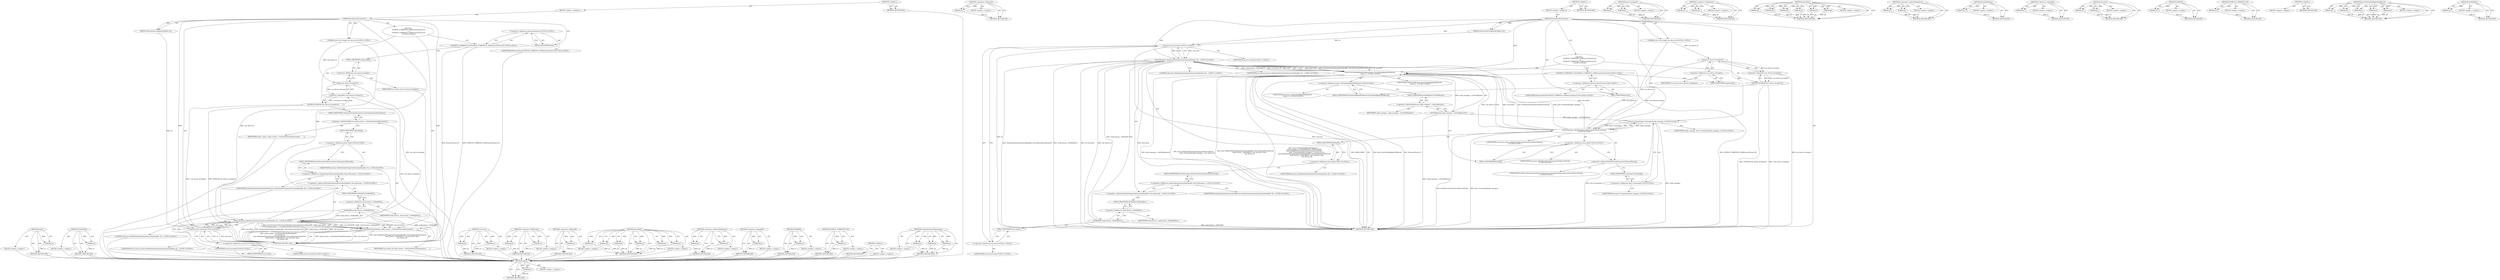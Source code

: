 digraph "GetOutputStreamParameters" {
vulnerable_102 [label=<(METHOD,empty)>];
vulnerable_103 [label=<(PARAM,p1)>];
vulnerable_104 [label=<(BLOCK,&lt;empty&gt;,&lt;empty&gt;)>];
vulnerable_105 [label=<(METHOD_RETURN,ANY)>];
vulnerable_132 [label=<(METHOD,&lt;operator&gt;.addressOf)>];
vulnerable_133 [label=<(PARAM,p1)>];
vulnerable_134 [label=<(BLOCK,&lt;empty&gt;,&lt;empty&gt;)>];
vulnerable_135 [label=<(METHOD_RETURN,ANY)>];
vulnerable_6 [label=<(METHOD,&lt;global&gt;)<SUB>1</SUB>>];
vulnerable_7 [label=<(BLOCK,&lt;empty&gt;,&lt;empty&gt;)<SUB>1</SUB>>];
vulnerable_8 [label=<(METHOD,GetDeviceParameters)<SUB>1</SUB>>];
vulnerable_9 [label=<(PARAM,AuthorizationCompletedCallback cb)<SUB>2</SUB>>];
vulnerable_10 [label="<(PARAM,const std::string&amp; raw_device_id)<SUB>3</SUB>>"];
vulnerable_11 [label="<(BLOCK,{
   DCHECK_CURRENTLY_ON(BrowserThread::IO);
  ...,{
   DCHECK_CURRENTLY_ON(BrowserThread::IO);
  ...)<SUB>3</SUB>>"];
vulnerable_12 [label="<(DCHECK_CURRENTLY_ON,DCHECK_CURRENTLY_ON(BrowserThread::IO))<SUB>4</SUB>>"];
vulnerable_13 [label="<(&lt;operator&gt;.fieldAccess,BrowserThread::IO)<SUB>4</SUB>>"];
vulnerable_14 [label="<(IDENTIFIER,BrowserThread,DCHECK_CURRENTLY_ON(BrowserThread::IO))<SUB>4</SUB>>"];
vulnerable_15 [label=<(FIELD_IDENTIFIER,IO,IO)<SUB>4</SUB>>];
vulnerable_16 [label=<(DCHECK,DCHECK(!raw_device_id.empty()))<SUB>5</SUB>>];
vulnerable_17 [label=<(&lt;operator&gt;.logicalNot,!raw_device_id.empty())<SUB>5</SUB>>];
vulnerable_18 [label=<(empty,raw_device_id.empty())<SUB>5</SUB>>];
vulnerable_19 [label=<(&lt;operator&gt;.fieldAccess,raw_device_id.empty)<SUB>5</SUB>>];
vulnerable_20 [label=<(IDENTIFIER,raw_device_id,raw_device_id.empty())<SUB>5</SUB>>];
vulnerable_21 [label=<(FIELD_IDENTIFIER,empty,empty)<SUB>5</SUB>>];
vulnerable_22 [label="<(base.PostTaskAndReplyWithResult,base::PostTaskAndReplyWithResult(
      audio_m...)<SUB>6</SUB>>"];
vulnerable_23 [label="<(&lt;operator&gt;.fieldAccess,base::PostTaskAndReplyWithResult)<SUB>6</SUB>>"];
vulnerable_24 [label="<(IDENTIFIER,base,base::PostTaskAndReplyWithResult(
      audio_m...)<SUB>6</SUB>>"];
vulnerable_25 [label=<(FIELD_IDENTIFIER,PostTaskAndReplyWithResult,PostTaskAndReplyWithResult)<SUB>6</SUB>>];
vulnerable_26 [label=<(GetTaskRunner,audio_manager_-&gt;GetTaskRunner())<SUB>7</SUB>>];
vulnerable_27 [label=<(&lt;operator&gt;.indirectFieldAccess,audio_manager_-&gt;GetTaskRunner)<SUB>7</SUB>>];
vulnerable_28 [label=<(IDENTIFIER,audio_manager_,audio_manager_-&gt;GetTaskRunner())<SUB>7</SUB>>];
vulnerable_29 [label=<(FIELD_IDENTIFIER,GetTaskRunner,GetTaskRunner)<SUB>7</SUB>>];
vulnerable_30 [label="<(IDENTIFIER,FROM_HERE,base::PostTaskAndReplyWithResult(
      audio_m...)<SUB>7</SUB>>"];
vulnerable_31 [label="<(base.Bind,base::Bind(&amp;GetDeviceParametersOnDeviceThread,
...)<SUB>8</SUB>>"];
vulnerable_32 [label="<(&lt;operator&gt;.fieldAccess,base::Bind)<SUB>8</SUB>>"];
vulnerable_33 [label="<(IDENTIFIER,base,base::Bind(&amp;GetDeviceParametersOnDeviceThread,
...)<SUB>8</SUB>>"];
vulnerable_34 [label=<(FIELD_IDENTIFIER,Bind,Bind)<SUB>8</SUB>>];
vulnerable_35 [label=<(&lt;operator&gt;.addressOf,&amp;GetDeviceParametersOnDeviceThread)<SUB>8</SUB>>];
vulnerable_36 [label="<(IDENTIFIER,GetDeviceParametersOnDeviceThread,base::Bind(&amp;GetDeviceParametersOnDeviceThread,
...)<SUB>8</SUB>>"];
vulnerable_37 [label="<(base.Unretained,base::Unretained(audio_manager_))<SUB>9</SUB>>"];
vulnerable_38 [label="<(&lt;operator&gt;.fieldAccess,base::Unretained)<SUB>9</SUB>>"];
vulnerable_39 [label="<(IDENTIFIER,base,base::Unretained(audio_manager_))<SUB>9</SUB>>"];
vulnerable_40 [label=<(FIELD_IDENTIFIER,Unretained,Unretained)<SUB>9</SUB>>];
vulnerable_41 [label="<(IDENTIFIER,audio_manager_,base::Unretained(audio_manager_))<SUB>9</SUB>>"];
vulnerable_42 [label="<(IDENTIFIER,raw_device_id,base::Bind(&amp;GetDeviceParametersOnDeviceThread,
...)<SUB>9</SUB>>"];
vulnerable_43 [label="<(base.Bind,base::Bind(&amp;AudioOutputAuthorizationHandler::De...)<SUB>10</SUB>>"];
vulnerable_44 [label="<(&lt;operator&gt;.fieldAccess,base::Bind)<SUB>10</SUB>>"];
vulnerable_45 [label="<(IDENTIFIER,base,base::Bind(&amp;AudioOutputAuthorizationHandler::De...)<SUB>10</SUB>>"];
vulnerable_46 [label=<(FIELD_IDENTIFIER,Bind,Bind)<SUB>10</SUB>>];
vulnerable_47 [label="<(&lt;operator&gt;.addressOf,&amp;AudioOutputAuthorizationHandler::DeviceParamet...)<SUB>10</SUB>>"];
vulnerable_48 [label="<(&lt;operator&gt;.fieldAccess,AudioOutputAuthorizationHandler::DeviceParamete...)<SUB>10</SUB>>"];
vulnerable_49 [label="<(IDENTIFIER,AudioOutputAuthorizationHandler,base::Bind(&amp;AudioOutputAuthorizationHandler::De...)<SUB>10</SUB>>"];
vulnerable_50 [label=<(FIELD_IDENTIFIER,DeviceParametersReceived,DeviceParametersReceived)<SUB>10</SUB>>];
vulnerable_51 [label=<(GetWeakPtr,weak_factory_.GetWeakPtr())<SUB>11</SUB>>];
vulnerable_52 [label=<(&lt;operator&gt;.fieldAccess,weak_factory_.GetWeakPtr)<SUB>11</SUB>>];
vulnerable_53 [label=<(IDENTIFIER,weak_factory_,weak_factory_.GetWeakPtr())<SUB>11</SUB>>];
vulnerable_54 [label=<(FIELD_IDENTIFIER,GetWeakPtr,GetWeakPtr)<SUB>11</SUB>>];
vulnerable_55 [label="<(std.move,std::move(cb))<SUB>11</SUB>>"];
vulnerable_56 [label="<(&lt;operator&gt;.fieldAccess,std::move)<SUB>11</SUB>>"];
vulnerable_57 [label="<(IDENTIFIER,std,std::move(cb))<SUB>11</SUB>>"];
vulnerable_58 [label=<(FIELD_IDENTIFIER,move,move)<SUB>11</SUB>>];
vulnerable_59 [label="<(IDENTIFIER,cb,std::move(cb))<SUB>11</SUB>>"];
vulnerable_60 [label="<(LITERAL,false,base::Bind(&amp;AudioOutputAuthorizationHandler::De...)<SUB>11</SUB>>"];
vulnerable_61 [label="<(IDENTIFIER,raw_device_id,base::Bind(&amp;AudioOutputAuthorizationHandler::De...)<SUB>12</SUB>>"];
vulnerable_62 [label=<(METHOD_RETURN,void)<SUB>1</SUB>>];
vulnerable_64 [label=<(METHOD_RETURN,ANY)<SUB>1</SUB>>];
vulnerable_136 [label=<(METHOD,base.Unretained)>];
vulnerable_137 [label=<(PARAM,p1)>];
vulnerable_138 [label=<(PARAM,p2)>];
vulnerable_139 [label=<(BLOCK,&lt;empty&gt;,&lt;empty&gt;)>];
vulnerable_140 [label=<(METHOD_RETURN,ANY)>];
vulnerable_89 [label=<(METHOD,&lt;operator&gt;.fieldAccess)>];
vulnerable_90 [label=<(PARAM,p1)>];
vulnerable_91 [label=<(PARAM,p2)>];
vulnerable_92 [label=<(BLOCK,&lt;empty&gt;,&lt;empty&gt;)>];
vulnerable_93 [label=<(METHOD_RETURN,ANY)>];
vulnerable_123 [label=<(METHOD,base.Bind)>];
vulnerable_124 [label=<(PARAM,p1)>];
vulnerable_125 [label=<(PARAM,p2)>];
vulnerable_126 [label=<(PARAM,p3)>];
vulnerable_127 [label=<(PARAM,p4)>];
vulnerable_128 [label=<(PARAM,p5)>];
vulnerable_129 [label=<(PARAM,p6)>];
vulnerable_130 [label=<(BLOCK,&lt;empty&gt;,&lt;empty&gt;)>];
vulnerable_131 [label=<(METHOD_RETURN,ANY)>];
vulnerable_118 [label=<(METHOD,&lt;operator&gt;.indirectFieldAccess)>];
vulnerable_119 [label=<(PARAM,p1)>];
vulnerable_120 [label=<(PARAM,p2)>];
vulnerable_121 [label=<(BLOCK,&lt;empty&gt;,&lt;empty&gt;)>];
vulnerable_122 [label=<(METHOD_RETURN,ANY)>];
vulnerable_114 [label=<(METHOD,GetTaskRunner)>];
vulnerable_115 [label=<(PARAM,p1)>];
vulnerable_116 [label=<(BLOCK,&lt;empty&gt;,&lt;empty&gt;)>];
vulnerable_117 [label=<(METHOD_RETURN,ANY)>];
vulnerable_98 [label=<(METHOD,&lt;operator&gt;.logicalNot)>];
vulnerable_99 [label=<(PARAM,p1)>];
vulnerable_100 [label=<(BLOCK,&lt;empty&gt;,&lt;empty&gt;)>];
vulnerable_101 [label=<(METHOD_RETURN,ANY)>];
vulnerable_145 [label=<(METHOD,std.move)>];
vulnerable_146 [label=<(PARAM,p1)>];
vulnerable_147 [label=<(PARAM,p2)>];
vulnerable_148 [label=<(BLOCK,&lt;empty&gt;,&lt;empty&gt;)>];
vulnerable_149 [label=<(METHOD_RETURN,ANY)>];
vulnerable_94 [label=<(METHOD,DCHECK)>];
vulnerable_95 [label=<(PARAM,p1)>];
vulnerable_96 [label=<(BLOCK,&lt;empty&gt;,&lt;empty&gt;)>];
vulnerable_97 [label=<(METHOD_RETURN,ANY)>];
vulnerable_85 [label=<(METHOD,DCHECK_CURRENTLY_ON)>];
vulnerable_86 [label=<(PARAM,p1)>];
vulnerable_87 [label=<(BLOCK,&lt;empty&gt;,&lt;empty&gt;)>];
vulnerable_88 [label=<(METHOD_RETURN,ANY)>];
vulnerable_79 [label=<(METHOD,&lt;global&gt;)<SUB>1</SUB>>];
vulnerable_80 [label=<(BLOCK,&lt;empty&gt;,&lt;empty&gt;)>];
vulnerable_81 [label=<(METHOD_RETURN,ANY)>];
vulnerable_106 [label=<(METHOD,base.PostTaskAndReplyWithResult)>];
vulnerable_107 [label=<(PARAM,p1)>];
vulnerable_108 [label=<(PARAM,p2)>];
vulnerable_109 [label=<(PARAM,p3)>];
vulnerable_110 [label=<(PARAM,p4)>];
vulnerable_111 [label=<(PARAM,p5)>];
vulnerable_112 [label=<(BLOCK,&lt;empty&gt;,&lt;empty&gt;)>];
vulnerable_113 [label=<(METHOD_RETURN,ANY)>];
vulnerable_141 [label=<(METHOD,GetWeakPtr)>];
vulnerable_142 [label=<(PARAM,p1)>];
vulnerable_143 [label=<(BLOCK,&lt;empty&gt;,&lt;empty&gt;)>];
vulnerable_144 [label=<(METHOD_RETURN,ANY)>];
fixed_86 [label=<(METHOD,empty)>];
fixed_87 [label=<(PARAM,p1)>];
fixed_88 [label=<(BLOCK,&lt;empty&gt;,&lt;empty&gt;)>];
fixed_89 [label=<(METHOD_RETURN,ANY)>];
fixed_114 [label=<(METHOD,GetWeakPtr)>];
fixed_115 [label=<(PARAM,p1)>];
fixed_116 [label=<(BLOCK,&lt;empty&gt;,&lt;empty&gt;)>];
fixed_117 [label=<(METHOD_RETURN,ANY)>];
fixed_6 [label=<(METHOD,&lt;global&gt;)<SUB>1</SUB>>];
fixed_7 [label=<(BLOCK,&lt;empty&gt;,&lt;empty&gt;)<SUB>1</SUB>>];
fixed_8 [label=<(METHOD,GetDeviceParameters)<SUB>1</SUB>>];
fixed_9 [label=<(PARAM,AuthorizationCompletedCallback cb)<SUB>2</SUB>>];
fixed_10 [label="<(PARAM,const std::string&amp; raw_device_id)<SUB>3</SUB>>"];
fixed_11 [label="<(BLOCK,{
   DCHECK_CURRENTLY_ON(BrowserThread::IO);
  ...,{
   DCHECK_CURRENTLY_ON(BrowserThread::IO);
  ...)<SUB>3</SUB>>"];
fixed_12 [label="<(DCHECK_CURRENTLY_ON,DCHECK_CURRENTLY_ON(BrowserThread::IO))<SUB>4</SUB>>"];
fixed_13 [label="<(&lt;operator&gt;.fieldAccess,BrowserThread::IO)<SUB>4</SUB>>"];
fixed_14 [label="<(IDENTIFIER,BrowserThread,DCHECK_CURRENTLY_ON(BrowserThread::IO))<SUB>4</SUB>>"];
fixed_15 [label=<(FIELD_IDENTIFIER,IO,IO)<SUB>4</SUB>>];
fixed_16 [label=<(DCHECK,DCHECK(!raw_device_id.empty()))<SUB>5</SUB>>];
fixed_17 [label=<(&lt;operator&gt;.logicalNot,!raw_device_id.empty())<SUB>5</SUB>>];
fixed_18 [label=<(empty,raw_device_id.empty())<SUB>5</SUB>>];
fixed_19 [label=<(&lt;operator&gt;.fieldAccess,raw_device_id.empty)<SUB>5</SUB>>];
fixed_20 [label=<(IDENTIFIER,raw_device_id,raw_device_id.empty())<SUB>5</SUB>>];
fixed_21 [label=<(FIELD_IDENTIFIER,empty,empty)<SUB>5</SUB>>];
fixed_22 [label=<(GetOutputStreamParameters,audio_system_-&gt;GetOutputStreamParameters(
     ...)<SUB>6</SUB>>];
fixed_23 [label=<(&lt;operator&gt;.indirectFieldAccess,audio_system_-&gt;GetOutputStreamParameters)<SUB>6</SUB>>];
fixed_24 [label=<(IDENTIFIER,audio_system_,audio_system_-&gt;GetOutputStreamParameters(
     ...)<SUB>6</SUB>>];
fixed_25 [label=<(FIELD_IDENTIFIER,GetOutputStreamParameters,GetOutputStreamParameters)<SUB>6</SUB>>];
fixed_26 [label=<(IDENTIFIER,raw_device_id,audio_system_-&gt;GetOutputStreamParameters(
     ...)<SUB>7</SUB>>];
fixed_27 [label="<(base.Bind,base::Bind(&amp;AudioOutputAuthorizationHandler::De...)<SUB>8</SUB>>"];
fixed_28 [label="<(&lt;operator&gt;.fieldAccess,base::Bind)<SUB>8</SUB>>"];
fixed_29 [label="<(IDENTIFIER,base,base::Bind(&amp;AudioOutputAuthorizationHandler::De...)<SUB>8</SUB>>"];
fixed_30 [label=<(FIELD_IDENTIFIER,Bind,Bind)<SUB>8</SUB>>];
fixed_31 [label="<(&lt;operator&gt;.addressOf,&amp;AudioOutputAuthorizationHandler::DeviceParamet...)<SUB>8</SUB>>"];
fixed_32 [label="<(&lt;operator&gt;.fieldAccess,AudioOutputAuthorizationHandler::DeviceParamete...)<SUB>8</SUB>>"];
fixed_33 [label="<(IDENTIFIER,AudioOutputAuthorizationHandler,base::Bind(&amp;AudioOutputAuthorizationHandler::De...)<SUB>8</SUB>>"];
fixed_34 [label=<(FIELD_IDENTIFIER,DeviceParametersReceived,DeviceParametersReceived)<SUB>8</SUB>>];
fixed_35 [label=<(GetWeakPtr,weak_factory_.GetWeakPtr())<SUB>9</SUB>>];
fixed_36 [label=<(&lt;operator&gt;.fieldAccess,weak_factory_.GetWeakPtr)<SUB>9</SUB>>];
fixed_37 [label=<(IDENTIFIER,weak_factory_,weak_factory_.GetWeakPtr())<SUB>9</SUB>>];
fixed_38 [label=<(FIELD_IDENTIFIER,GetWeakPtr,GetWeakPtr)<SUB>9</SUB>>];
fixed_39 [label="<(std.move,std::move(cb))<SUB>9</SUB>>"];
fixed_40 [label="<(&lt;operator&gt;.fieldAccess,std::move)<SUB>9</SUB>>"];
fixed_41 [label="<(IDENTIFIER,std,std::move(cb))<SUB>9</SUB>>"];
fixed_42 [label=<(FIELD_IDENTIFIER,move,move)<SUB>9</SUB>>];
fixed_43 [label="<(IDENTIFIER,cb,std::move(cb))<SUB>9</SUB>>"];
fixed_44 [label="<(LITERAL,false,base::Bind(&amp;AudioOutputAuthorizationHandler::De...)<SUB>9</SUB>>"];
fixed_45 [label="<(IDENTIFIER,raw_device_id,base::Bind(&amp;AudioOutputAuthorizationHandler::De...)<SUB>10</SUB>>"];
fixed_46 [label=<(METHOD_RETURN,void)<SUB>1</SUB>>];
fixed_48 [label=<(METHOD_RETURN,ANY)<SUB>1</SUB>>];
fixed_118 [label=<(METHOD,std.move)>];
fixed_119 [label=<(PARAM,p1)>];
fixed_120 [label=<(PARAM,p2)>];
fixed_121 [label=<(BLOCK,&lt;empty&gt;,&lt;empty&gt;)>];
fixed_122 [label=<(METHOD_RETURN,ANY)>];
fixed_73 [label=<(METHOD,&lt;operator&gt;.fieldAccess)>];
fixed_74 [label=<(PARAM,p1)>];
fixed_75 [label=<(PARAM,p2)>];
fixed_76 [label=<(BLOCK,&lt;empty&gt;,&lt;empty&gt;)>];
fixed_77 [label=<(METHOD_RETURN,ANY)>];
fixed_110 [label=<(METHOD,&lt;operator&gt;.addressOf)>];
fixed_111 [label=<(PARAM,p1)>];
fixed_112 [label=<(BLOCK,&lt;empty&gt;,&lt;empty&gt;)>];
fixed_113 [label=<(METHOD_RETURN,ANY)>];
fixed_101 [label=<(METHOD,base.Bind)>];
fixed_102 [label=<(PARAM,p1)>];
fixed_103 [label=<(PARAM,p2)>];
fixed_104 [label=<(PARAM,p3)>];
fixed_105 [label=<(PARAM,p4)>];
fixed_106 [label=<(PARAM,p5)>];
fixed_107 [label=<(PARAM,p6)>];
fixed_108 [label=<(BLOCK,&lt;empty&gt;,&lt;empty&gt;)>];
fixed_109 [label=<(METHOD_RETURN,ANY)>];
fixed_96 [label=<(METHOD,&lt;operator&gt;.indirectFieldAccess)>];
fixed_97 [label=<(PARAM,p1)>];
fixed_98 [label=<(PARAM,p2)>];
fixed_99 [label=<(BLOCK,&lt;empty&gt;,&lt;empty&gt;)>];
fixed_100 [label=<(METHOD_RETURN,ANY)>];
fixed_82 [label=<(METHOD,&lt;operator&gt;.logicalNot)>];
fixed_83 [label=<(PARAM,p1)>];
fixed_84 [label=<(BLOCK,&lt;empty&gt;,&lt;empty&gt;)>];
fixed_85 [label=<(METHOD_RETURN,ANY)>];
fixed_78 [label=<(METHOD,DCHECK)>];
fixed_79 [label=<(PARAM,p1)>];
fixed_80 [label=<(BLOCK,&lt;empty&gt;,&lt;empty&gt;)>];
fixed_81 [label=<(METHOD_RETURN,ANY)>];
fixed_69 [label=<(METHOD,DCHECK_CURRENTLY_ON)>];
fixed_70 [label=<(PARAM,p1)>];
fixed_71 [label=<(BLOCK,&lt;empty&gt;,&lt;empty&gt;)>];
fixed_72 [label=<(METHOD_RETURN,ANY)>];
fixed_63 [label=<(METHOD,&lt;global&gt;)<SUB>1</SUB>>];
fixed_64 [label=<(BLOCK,&lt;empty&gt;,&lt;empty&gt;)>];
fixed_65 [label=<(METHOD_RETURN,ANY)>];
fixed_90 [label=<(METHOD,GetOutputStreamParameters)>];
fixed_91 [label=<(PARAM,p1)>];
fixed_92 [label=<(PARAM,p2)>];
fixed_93 [label=<(PARAM,p3)>];
fixed_94 [label=<(BLOCK,&lt;empty&gt;,&lt;empty&gt;)>];
fixed_95 [label=<(METHOD_RETURN,ANY)>];
vulnerable_102 -> vulnerable_103  [key=0, label="AST: "];
vulnerable_102 -> vulnerable_103  [key=1, label="DDG: "];
vulnerable_102 -> vulnerable_104  [key=0, label="AST: "];
vulnerable_102 -> vulnerable_105  [key=0, label="AST: "];
vulnerable_102 -> vulnerable_105  [key=1, label="CFG: "];
vulnerable_103 -> vulnerable_105  [key=0, label="DDG: p1"];
vulnerable_132 -> vulnerable_133  [key=0, label="AST: "];
vulnerable_132 -> vulnerable_133  [key=1, label="DDG: "];
vulnerable_132 -> vulnerable_134  [key=0, label="AST: "];
vulnerable_132 -> vulnerable_135  [key=0, label="AST: "];
vulnerable_132 -> vulnerable_135  [key=1, label="CFG: "];
vulnerable_133 -> vulnerable_135  [key=0, label="DDG: p1"];
vulnerable_6 -> vulnerable_7  [key=0, label="AST: "];
vulnerable_6 -> vulnerable_64  [key=0, label="AST: "];
vulnerable_6 -> vulnerable_64  [key=1, label="CFG: "];
vulnerable_7 -> vulnerable_8  [key=0, label="AST: "];
vulnerable_8 -> vulnerable_9  [key=0, label="AST: "];
vulnerable_8 -> vulnerable_9  [key=1, label="DDG: "];
vulnerable_8 -> vulnerable_10  [key=0, label="AST: "];
vulnerable_8 -> vulnerable_10  [key=1, label="DDG: "];
vulnerable_8 -> vulnerable_11  [key=0, label="AST: "];
vulnerable_8 -> vulnerable_62  [key=0, label="AST: "];
vulnerable_8 -> vulnerable_15  [key=0, label="CFG: "];
vulnerable_8 -> vulnerable_22  [key=0, label="DDG: "];
vulnerable_8 -> vulnerable_31  [key=0, label="DDG: "];
vulnerable_8 -> vulnerable_43  [key=0, label="DDG: "];
vulnerable_8 -> vulnerable_37  [key=0, label="DDG: "];
vulnerable_8 -> vulnerable_55  [key=0, label="DDG: "];
vulnerable_9 -> vulnerable_55  [key=0, label="DDG: cb"];
vulnerable_10 -> vulnerable_31  [key=0, label="DDG: raw_device_id"];
vulnerable_10 -> vulnerable_18  [key=0, label="DDG: raw_device_id"];
vulnerable_11 -> vulnerable_12  [key=0, label="AST: "];
vulnerable_11 -> vulnerable_16  [key=0, label="AST: "];
vulnerable_11 -> vulnerable_22  [key=0, label="AST: "];
vulnerable_12 -> vulnerable_13  [key=0, label="AST: "];
vulnerable_12 -> vulnerable_21  [key=0, label="CFG: "];
vulnerable_12 -> vulnerable_62  [key=0, label="DDG: BrowserThread::IO"];
vulnerable_12 -> vulnerable_62  [key=1, label="DDG: DCHECK_CURRENTLY_ON(BrowserThread::IO)"];
vulnerable_13 -> vulnerable_14  [key=0, label="AST: "];
vulnerable_13 -> vulnerable_15  [key=0, label="AST: "];
vulnerable_13 -> vulnerable_12  [key=0, label="CFG: "];
vulnerable_15 -> vulnerable_13  [key=0, label="CFG: "];
vulnerable_16 -> vulnerable_17  [key=0, label="AST: "];
vulnerable_16 -> vulnerable_25  [key=0, label="CFG: "];
vulnerable_16 -> vulnerable_62  [key=0, label="DDG: !raw_device_id.empty()"];
vulnerable_16 -> vulnerable_62  [key=1, label="DDG: DCHECK(!raw_device_id.empty())"];
vulnerable_17 -> vulnerable_18  [key=0, label="AST: "];
vulnerable_17 -> vulnerable_16  [key=0, label="CFG: "];
vulnerable_17 -> vulnerable_16  [key=1, label="DDG: raw_device_id.empty()"];
vulnerable_17 -> vulnerable_62  [key=0, label="DDG: raw_device_id.empty()"];
vulnerable_18 -> vulnerable_19  [key=0, label="AST: "];
vulnerable_18 -> vulnerable_17  [key=0, label="CFG: "];
vulnerable_18 -> vulnerable_17  [key=1, label="DDG: raw_device_id.empty"];
vulnerable_18 -> vulnerable_31  [key=0, label="DDG: raw_device_id.empty"];
vulnerable_19 -> vulnerable_20  [key=0, label="AST: "];
vulnerable_19 -> vulnerable_21  [key=0, label="AST: "];
vulnerable_19 -> vulnerable_18  [key=0, label="CFG: "];
vulnerable_21 -> vulnerable_19  [key=0, label="CFG: "];
vulnerable_22 -> vulnerable_23  [key=0, label="AST: "];
vulnerable_22 -> vulnerable_26  [key=0, label="AST: "];
vulnerable_22 -> vulnerable_30  [key=0, label="AST: "];
vulnerable_22 -> vulnerable_31  [key=0, label="AST: "];
vulnerable_22 -> vulnerable_43  [key=0, label="AST: "];
vulnerable_22 -> vulnerable_62  [key=0, label="CFG: "];
vulnerable_22 -> vulnerable_62  [key=1, label="DDG: base::PostTaskAndReplyWithResult"];
vulnerable_22 -> vulnerable_62  [key=2, label="DDG: audio_manager_-&gt;GetTaskRunner()"];
vulnerable_22 -> vulnerable_62  [key=3, label="DDG: base::Bind(&amp;GetDeviceParametersOnDeviceThread,
                 base::Unretained(audio_manager_), raw_device_id)"];
vulnerable_22 -> vulnerable_62  [key=4, label="DDG: base::Bind(&amp;AudioOutputAuthorizationHandler::DeviceParametersReceived,
                  weak_factory_.GetWeakPtr(), std::move(cb), false,
                  raw_device_id)"];
vulnerable_22 -> vulnerable_62  [key=5, label="DDG: base::PostTaskAndReplyWithResult(
      audio_manager_-&gt;GetTaskRunner(), FROM_HERE,
      base::Bind(&amp;GetDeviceParametersOnDeviceThread,
                 base::Unretained(audio_manager_), raw_device_id),
       base::Bind(&amp;AudioOutputAuthorizationHandler::DeviceParametersReceived,
                  weak_factory_.GetWeakPtr(), std::move(cb), false,
                  raw_device_id))"];
vulnerable_22 -> vulnerable_62  [key=6, label="DDG: FROM_HERE"];
vulnerable_23 -> vulnerable_24  [key=0, label="AST: "];
vulnerable_23 -> vulnerable_25  [key=0, label="AST: "];
vulnerable_23 -> vulnerable_29  [key=0, label="CFG: "];
vulnerable_25 -> vulnerable_23  [key=0, label="CFG: "];
vulnerable_26 -> vulnerable_27  [key=0, label="AST: "];
vulnerable_26 -> vulnerable_34  [key=0, label="CFG: "];
vulnerable_26 -> vulnerable_62  [key=0, label="DDG: audio_manager_-&gt;GetTaskRunner"];
vulnerable_26 -> vulnerable_22  [key=0, label="DDG: audio_manager_-&gt;GetTaskRunner"];
vulnerable_26 -> vulnerable_37  [key=0, label="DDG: audio_manager_-&gt;GetTaskRunner"];
vulnerable_27 -> vulnerable_28  [key=0, label="AST: "];
vulnerable_27 -> vulnerable_29  [key=0, label="AST: "];
vulnerable_27 -> vulnerable_26  [key=0, label="CFG: "];
vulnerable_29 -> vulnerable_27  [key=0, label="CFG: "];
vulnerable_31 -> vulnerable_32  [key=0, label="AST: "];
vulnerable_31 -> vulnerable_35  [key=0, label="AST: "];
vulnerable_31 -> vulnerable_37  [key=0, label="AST: "];
vulnerable_31 -> vulnerable_42  [key=0, label="AST: "];
vulnerable_31 -> vulnerable_46  [key=0, label="CFG: "];
vulnerable_31 -> vulnerable_62  [key=0, label="DDG: &amp;GetDeviceParametersOnDeviceThread"];
vulnerable_31 -> vulnerable_62  [key=1, label="DDG: base::Unretained(audio_manager_)"];
vulnerable_31 -> vulnerable_22  [key=0, label="DDG: base::Bind"];
vulnerable_31 -> vulnerable_22  [key=1, label="DDG: &amp;GetDeviceParametersOnDeviceThread"];
vulnerable_31 -> vulnerable_22  [key=2, label="DDG: base::Unretained(audio_manager_)"];
vulnerable_31 -> vulnerable_22  [key=3, label="DDG: raw_device_id"];
vulnerable_31 -> vulnerable_43  [key=0, label="DDG: base::Bind"];
vulnerable_31 -> vulnerable_43  [key=1, label="DDG: raw_device_id"];
vulnerable_32 -> vulnerable_33  [key=0, label="AST: "];
vulnerable_32 -> vulnerable_34  [key=0, label="AST: "];
vulnerable_32 -> vulnerable_35  [key=0, label="CFG: "];
vulnerable_34 -> vulnerable_32  [key=0, label="CFG: "];
vulnerable_35 -> vulnerable_36  [key=0, label="AST: "];
vulnerable_35 -> vulnerable_40  [key=0, label="CFG: "];
vulnerable_37 -> vulnerable_38  [key=0, label="AST: "];
vulnerable_37 -> vulnerable_41  [key=0, label="AST: "];
vulnerable_37 -> vulnerable_31  [key=0, label="CFG: "];
vulnerable_37 -> vulnerable_31  [key=1, label="DDG: base::Unretained"];
vulnerable_37 -> vulnerable_31  [key=2, label="DDG: audio_manager_"];
vulnerable_37 -> vulnerable_62  [key=0, label="DDG: base::Unretained"];
vulnerable_37 -> vulnerable_62  [key=1, label="DDG: audio_manager_"];
vulnerable_38 -> vulnerable_39  [key=0, label="AST: "];
vulnerable_38 -> vulnerable_40  [key=0, label="AST: "];
vulnerable_38 -> vulnerable_37  [key=0, label="CFG: "];
vulnerable_40 -> vulnerable_38  [key=0, label="CFG: "];
vulnerable_43 -> vulnerable_44  [key=0, label="AST: "];
vulnerable_43 -> vulnerable_47  [key=0, label="AST: "];
vulnerable_43 -> vulnerable_51  [key=0, label="AST: "];
vulnerable_43 -> vulnerable_55  [key=0, label="AST: "];
vulnerable_43 -> vulnerable_60  [key=0, label="AST: "];
vulnerable_43 -> vulnerable_61  [key=0, label="AST: "];
vulnerable_43 -> vulnerable_22  [key=0, label="CFG: "];
vulnerable_43 -> vulnerable_22  [key=1, label="DDG: base::Bind"];
vulnerable_43 -> vulnerable_22  [key=2, label="DDG: &amp;AudioOutputAuthorizationHandler::DeviceParametersReceived"];
vulnerable_43 -> vulnerable_22  [key=3, label="DDG: std::move(cb)"];
vulnerable_43 -> vulnerable_22  [key=4, label="DDG: weak_factory_.GetWeakPtr()"];
vulnerable_43 -> vulnerable_22  [key=5, label="DDG: raw_device_id"];
vulnerable_43 -> vulnerable_22  [key=6, label="DDG: false"];
vulnerable_43 -> vulnerable_62  [key=0, label="DDG: base::Bind"];
vulnerable_43 -> vulnerable_62  [key=1, label="DDG: &amp;AudioOutputAuthorizationHandler::DeviceParametersReceived"];
vulnerable_43 -> vulnerable_62  [key=2, label="DDG: weak_factory_.GetWeakPtr()"];
vulnerable_43 -> vulnerable_62  [key=3, label="DDG: std::move(cb)"];
vulnerable_43 -> vulnerable_62  [key=4, label="DDG: raw_device_id"];
vulnerable_44 -> vulnerable_45  [key=0, label="AST: "];
vulnerable_44 -> vulnerable_46  [key=0, label="AST: "];
vulnerable_44 -> vulnerable_50  [key=0, label="CFG: "];
vulnerable_46 -> vulnerable_44  [key=0, label="CFG: "];
vulnerable_47 -> vulnerable_48  [key=0, label="AST: "];
vulnerable_47 -> vulnerable_54  [key=0, label="CFG: "];
vulnerable_48 -> vulnerable_49  [key=0, label="AST: "];
vulnerable_48 -> vulnerable_50  [key=0, label="AST: "];
vulnerable_48 -> vulnerable_47  [key=0, label="CFG: "];
vulnerable_50 -> vulnerable_48  [key=0, label="CFG: "];
vulnerable_51 -> vulnerable_52  [key=0, label="AST: "];
vulnerable_51 -> vulnerable_58  [key=0, label="CFG: "];
vulnerable_51 -> vulnerable_62  [key=0, label="DDG: weak_factory_.GetWeakPtr"];
vulnerable_51 -> vulnerable_43  [key=0, label="DDG: weak_factory_.GetWeakPtr"];
vulnerable_52 -> vulnerable_53  [key=0, label="AST: "];
vulnerable_52 -> vulnerable_54  [key=0, label="AST: "];
vulnerable_52 -> vulnerable_51  [key=0, label="CFG: "];
vulnerable_54 -> vulnerable_52  [key=0, label="CFG: "];
vulnerable_55 -> vulnerable_56  [key=0, label="AST: "];
vulnerable_55 -> vulnerable_59  [key=0, label="AST: "];
vulnerable_55 -> vulnerable_43  [key=0, label="CFG: "];
vulnerable_55 -> vulnerable_43  [key=1, label="DDG: std::move"];
vulnerable_55 -> vulnerable_43  [key=2, label="DDG: cb"];
vulnerable_55 -> vulnerable_62  [key=0, label="DDG: std::move"];
vulnerable_55 -> vulnerable_62  [key=1, label="DDG: cb"];
vulnerable_56 -> vulnerable_57  [key=0, label="AST: "];
vulnerable_56 -> vulnerable_58  [key=0, label="AST: "];
vulnerable_56 -> vulnerable_55  [key=0, label="CFG: "];
vulnerable_58 -> vulnerable_56  [key=0, label="CFG: "];
vulnerable_136 -> vulnerable_137  [key=0, label="AST: "];
vulnerable_136 -> vulnerable_137  [key=1, label="DDG: "];
vulnerable_136 -> vulnerable_139  [key=0, label="AST: "];
vulnerable_136 -> vulnerable_138  [key=0, label="AST: "];
vulnerable_136 -> vulnerable_138  [key=1, label="DDG: "];
vulnerable_136 -> vulnerable_140  [key=0, label="AST: "];
vulnerable_136 -> vulnerable_140  [key=1, label="CFG: "];
vulnerable_137 -> vulnerable_140  [key=0, label="DDG: p1"];
vulnerable_138 -> vulnerable_140  [key=0, label="DDG: p2"];
vulnerable_89 -> vulnerable_90  [key=0, label="AST: "];
vulnerable_89 -> vulnerable_90  [key=1, label="DDG: "];
vulnerable_89 -> vulnerable_92  [key=0, label="AST: "];
vulnerable_89 -> vulnerable_91  [key=0, label="AST: "];
vulnerable_89 -> vulnerable_91  [key=1, label="DDG: "];
vulnerable_89 -> vulnerable_93  [key=0, label="AST: "];
vulnerable_89 -> vulnerable_93  [key=1, label="CFG: "];
vulnerable_90 -> vulnerable_93  [key=0, label="DDG: p1"];
vulnerable_91 -> vulnerable_93  [key=0, label="DDG: p2"];
vulnerable_123 -> vulnerable_124  [key=0, label="AST: "];
vulnerable_123 -> vulnerable_124  [key=1, label="DDG: "];
vulnerable_123 -> vulnerable_130  [key=0, label="AST: "];
vulnerable_123 -> vulnerable_125  [key=0, label="AST: "];
vulnerable_123 -> vulnerable_125  [key=1, label="DDG: "];
vulnerable_123 -> vulnerable_131  [key=0, label="AST: "];
vulnerable_123 -> vulnerable_131  [key=1, label="CFG: "];
vulnerable_123 -> vulnerable_126  [key=0, label="AST: "];
vulnerable_123 -> vulnerable_126  [key=1, label="DDG: "];
vulnerable_123 -> vulnerable_127  [key=0, label="AST: "];
vulnerable_123 -> vulnerable_127  [key=1, label="DDG: "];
vulnerable_123 -> vulnerable_128  [key=0, label="AST: "];
vulnerable_123 -> vulnerable_128  [key=1, label="DDG: "];
vulnerable_123 -> vulnerable_129  [key=0, label="AST: "];
vulnerable_123 -> vulnerable_129  [key=1, label="DDG: "];
vulnerable_124 -> vulnerable_131  [key=0, label="DDG: p1"];
vulnerable_125 -> vulnerable_131  [key=0, label="DDG: p2"];
vulnerable_126 -> vulnerable_131  [key=0, label="DDG: p3"];
vulnerable_127 -> vulnerable_131  [key=0, label="DDG: p4"];
vulnerable_128 -> vulnerable_131  [key=0, label="DDG: p5"];
vulnerable_129 -> vulnerable_131  [key=0, label="DDG: p6"];
vulnerable_118 -> vulnerable_119  [key=0, label="AST: "];
vulnerable_118 -> vulnerable_119  [key=1, label="DDG: "];
vulnerable_118 -> vulnerable_121  [key=0, label="AST: "];
vulnerable_118 -> vulnerable_120  [key=0, label="AST: "];
vulnerable_118 -> vulnerable_120  [key=1, label="DDG: "];
vulnerable_118 -> vulnerable_122  [key=0, label="AST: "];
vulnerable_118 -> vulnerable_122  [key=1, label="CFG: "];
vulnerable_119 -> vulnerable_122  [key=0, label="DDG: p1"];
vulnerable_120 -> vulnerable_122  [key=0, label="DDG: p2"];
vulnerable_114 -> vulnerable_115  [key=0, label="AST: "];
vulnerable_114 -> vulnerable_115  [key=1, label="DDG: "];
vulnerable_114 -> vulnerable_116  [key=0, label="AST: "];
vulnerable_114 -> vulnerable_117  [key=0, label="AST: "];
vulnerable_114 -> vulnerable_117  [key=1, label="CFG: "];
vulnerable_115 -> vulnerable_117  [key=0, label="DDG: p1"];
vulnerable_98 -> vulnerable_99  [key=0, label="AST: "];
vulnerable_98 -> vulnerable_99  [key=1, label="DDG: "];
vulnerable_98 -> vulnerable_100  [key=0, label="AST: "];
vulnerable_98 -> vulnerable_101  [key=0, label="AST: "];
vulnerable_98 -> vulnerable_101  [key=1, label="CFG: "];
vulnerable_99 -> vulnerable_101  [key=0, label="DDG: p1"];
vulnerable_145 -> vulnerable_146  [key=0, label="AST: "];
vulnerable_145 -> vulnerable_146  [key=1, label="DDG: "];
vulnerable_145 -> vulnerable_148  [key=0, label="AST: "];
vulnerable_145 -> vulnerable_147  [key=0, label="AST: "];
vulnerable_145 -> vulnerable_147  [key=1, label="DDG: "];
vulnerable_145 -> vulnerable_149  [key=0, label="AST: "];
vulnerable_145 -> vulnerable_149  [key=1, label="CFG: "];
vulnerable_146 -> vulnerable_149  [key=0, label="DDG: p1"];
vulnerable_147 -> vulnerable_149  [key=0, label="DDG: p2"];
vulnerable_94 -> vulnerable_95  [key=0, label="AST: "];
vulnerable_94 -> vulnerable_95  [key=1, label="DDG: "];
vulnerable_94 -> vulnerable_96  [key=0, label="AST: "];
vulnerable_94 -> vulnerable_97  [key=0, label="AST: "];
vulnerable_94 -> vulnerable_97  [key=1, label="CFG: "];
vulnerable_95 -> vulnerable_97  [key=0, label="DDG: p1"];
vulnerable_85 -> vulnerable_86  [key=0, label="AST: "];
vulnerable_85 -> vulnerable_86  [key=1, label="DDG: "];
vulnerable_85 -> vulnerable_87  [key=0, label="AST: "];
vulnerable_85 -> vulnerable_88  [key=0, label="AST: "];
vulnerable_85 -> vulnerable_88  [key=1, label="CFG: "];
vulnerable_86 -> vulnerable_88  [key=0, label="DDG: p1"];
vulnerable_79 -> vulnerable_80  [key=0, label="AST: "];
vulnerable_79 -> vulnerable_81  [key=0, label="AST: "];
vulnerable_79 -> vulnerable_81  [key=1, label="CFG: "];
vulnerable_106 -> vulnerable_107  [key=0, label="AST: "];
vulnerable_106 -> vulnerable_107  [key=1, label="DDG: "];
vulnerable_106 -> vulnerable_112  [key=0, label="AST: "];
vulnerable_106 -> vulnerable_108  [key=0, label="AST: "];
vulnerable_106 -> vulnerable_108  [key=1, label="DDG: "];
vulnerable_106 -> vulnerable_113  [key=0, label="AST: "];
vulnerable_106 -> vulnerable_113  [key=1, label="CFG: "];
vulnerable_106 -> vulnerable_109  [key=0, label="AST: "];
vulnerable_106 -> vulnerable_109  [key=1, label="DDG: "];
vulnerable_106 -> vulnerable_110  [key=0, label="AST: "];
vulnerable_106 -> vulnerable_110  [key=1, label="DDG: "];
vulnerable_106 -> vulnerable_111  [key=0, label="AST: "];
vulnerable_106 -> vulnerable_111  [key=1, label="DDG: "];
vulnerable_107 -> vulnerable_113  [key=0, label="DDG: p1"];
vulnerable_108 -> vulnerable_113  [key=0, label="DDG: p2"];
vulnerable_109 -> vulnerable_113  [key=0, label="DDG: p3"];
vulnerable_110 -> vulnerable_113  [key=0, label="DDG: p4"];
vulnerable_111 -> vulnerable_113  [key=0, label="DDG: p5"];
vulnerable_141 -> vulnerable_142  [key=0, label="AST: "];
vulnerable_141 -> vulnerable_142  [key=1, label="DDG: "];
vulnerable_141 -> vulnerable_143  [key=0, label="AST: "];
vulnerable_141 -> vulnerable_144  [key=0, label="AST: "];
vulnerable_141 -> vulnerable_144  [key=1, label="CFG: "];
vulnerable_142 -> vulnerable_144  [key=0, label="DDG: p1"];
fixed_86 -> fixed_87  [key=0, label="AST: "];
fixed_86 -> fixed_87  [key=1, label="DDG: "];
fixed_86 -> fixed_88  [key=0, label="AST: "];
fixed_86 -> fixed_89  [key=0, label="AST: "];
fixed_86 -> fixed_89  [key=1, label="CFG: "];
fixed_87 -> fixed_89  [key=0, label="DDG: p1"];
fixed_88 -> vulnerable_102  [key=0];
fixed_89 -> vulnerable_102  [key=0];
fixed_114 -> fixed_115  [key=0, label="AST: "];
fixed_114 -> fixed_115  [key=1, label="DDG: "];
fixed_114 -> fixed_116  [key=0, label="AST: "];
fixed_114 -> fixed_117  [key=0, label="AST: "];
fixed_114 -> fixed_117  [key=1, label="CFG: "];
fixed_115 -> fixed_117  [key=0, label="DDG: p1"];
fixed_116 -> vulnerable_102  [key=0];
fixed_117 -> vulnerable_102  [key=0];
fixed_6 -> fixed_7  [key=0, label="AST: "];
fixed_6 -> fixed_48  [key=0, label="AST: "];
fixed_6 -> fixed_48  [key=1, label="CFG: "];
fixed_7 -> fixed_8  [key=0, label="AST: "];
fixed_8 -> fixed_9  [key=0, label="AST: "];
fixed_8 -> fixed_9  [key=1, label="DDG: "];
fixed_8 -> fixed_10  [key=0, label="AST: "];
fixed_8 -> fixed_10  [key=1, label="DDG: "];
fixed_8 -> fixed_11  [key=0, label="AST: "];
fixed_8 -> fixed_46  [key=0, label="AST: "];
fixed_8 -> fixed_15  [key=0, label="CFG: "];
fixed_8 -> fixed_22  [key=0, label="DDG: "];
fixed_8 -> fixed_27  [key=0, label="DDG: "];
fixed_8 -> fixed_39  [key=0, label="DDG: "];
fixed_9 -> fixed_39  [key=0, label="DDG: cb"];
fixed_10 -> fixed_27  [key=0, label="DDG: raw_device_id"];
fixed_10 -> fixed_18  [key=0, label="DDG: raw_device_id"];
fixed_11 -> fixed_12  [key=0, label="AST: "];
fixed_11 -> fixed_16  [key=0, label="AST: "];
fixed_11 -> fixed_22  [key=0, label="AST: "];
fixed_12 -> fixed_13  [key=0, label="AST: "];
fixed_12 -> fixed_21  [key=0, label="CFG: "];
fixed_12 -> fixed_46  [key=0, label="DDG: BrowserThread::IO"];
fixed_12 -> fixed_46  [key=1, label="DDG: DCHECK_CURRENTLY_ON(BrowserThread::IO)"];
fixed_13 -> fixed_14  [key=0, label="AST: "];
fixed_13 -> fixed_15  [key=0, label="AST: "];
fixed_13 -> fixed_12  [key=0, label="CFG: "];
fixed_14 -> vulnerable_102  [key=0];
fixed_15 -> fixed_13  [key=0, label="CFG: "];
fixed_16 -> fixed_17  [key=0, label="AST: "];
fixed_16 -> fixed_25  [key=0, label="CFG: "];
fixed_16 -> fixed_46  [key=0, label="DDG: !raw_device_id.empty()"];
fixed_16 -> fixed_46  [key=1, label="DDG: DCHECK(!raw_device_id.empty())"];
fixed_17 -> fixed_18  [key=0, label="AST: "];
fixed_17 -> fixed_16  [key=0, label="CFG: "];
fixed_17 -> fixed_16  [key=1, label="DDG: raw_device_id.empty()"];
fixed_17 -> fixed_46  [key=0, label="DDG: raw_device_id.empty()"];
fixed_18 -> fixed_19  [key=0, label="AST: "];
fixed_18 -> fixed_17  [key=0, label="CFG: "];
fixed_18 -> fixed_17  [key=1, label="DDG: raw_device_id.empty"];
fixed_18 -> fixed_27  [key=0, label="DDG: raw_device_id.empty"];
fixed_19 -> fixed_20  [key=0, label="AST: "];
fixed_19 -> fixed_21  [key=0, label="AST: "];
fixed_19 -> fixed_18  [key=0, label="CFG: "];
fixed_20 -> vulnerable_102  [key=0];
fixed_21 -> fixed_19  [key=0, label="CFG: "];
fixed_22 -> fixed_23  [key=0, label="AST: "];
fixed_22 -> fixed_26  [key=0, label="AST: "];
fixed_22 -> fixed_27  [key=0, label="AST: "];
fixed_22 -> fixed_46  [key=0, label="CFG: "];
fixed_22 -> fixed_46  [key=1, label="DDG: audio_system_-&gt;GetOutputStreamParameters"];
fixed_22 -> fixed_46  [key=2, label="DDG: raw_device_id"];
fixed_22 -> fixed_46  [key=3, label="DDG: base::Bind(&amp;AudioOutputAuthorizationHandler::DeviceParametersReceived,
                  weak_factory_.GetWeakPtr(), std::move(cb), false,
                  raw_device_id)"];
fixed_22 -> fixed_46  [key=4, label="DDG: audio_system_-&gt;GetOutputStreamParameters(
      raw_device_id,
       base::Bind(&amp;AudioOutputAuthorizationHandler::DeviceParametersReceived,
                  weak_factory_.GetWeakPtr(), std::move(cb), false,
                  raw_device_id))"];
fixed_23 -> fixed_24  [key=0, label="AST: "];
fixed_23 -> fixed_25  [key=0, label="AST: "];
fixed_23 -> fixed_30  [key=0, label="CFG: "];
fixed_24 -> vulnerable_102  [key=0];
fixed_25 -> fixed_23  [key=0, label="CFG: "];
fixed_26 -> vulnerable_102  [key=0];
fixed_27 -> fixed_28  [key=0, label="AST: "];
fixed_27 -> fixed_31  [key=0, label="AST: "];
fixed_27 -> fixed_35  [key=0, label="AST: "];
fixed_27 -> fixed_39  [key=0, label="AST: "];
fixed_27 -> fixed_44  [key=0, label="AST: "];
fixed_27 -> fixed_45  [key=0, label="AST: "];
fixed_27 -> fixed_22  [key=0, label="CFG: "];
fixed_27 -> fixed_22  [key=1, label="DDG: raw_device_id"];
fixed_27 -> fixed_22  [key=2, label="DDG: weak_factory_.GetWeakPtr()"];
fixed_27 -> fixed_22  [key=3, label="DDG: false"];
fixed_27 -> fixed_22  [key=4, label="DDG: std::move(cb)"];
fixed_27 -> fixed_22  [key=5, label="DDG: base::Bind"];
fixed_27 -> fixed_22  [key=6, label="DDG: &amp;AudioOutputAuthorizationHandler::DeviceParametersReceived"];
fixed_27 -> fixed_46  [key=0, label="DDG: base::Bind"];
fixed_27 -> fixed_46  [key=1, label="DDG: &amp;AudioOutputAuthorizationHandler::DeviceParametersReceived"];
fixed_27 -> fixed_46  [key=2, label="DDG: weak_factory_.GetWeakPtr()"];
fixed_27 -> fixed_46  [key=3, label="DDG: std::move(cb)"];
fixed_28 -> fixed_29  [key=0, label="AST: "];
fixed_28 -> fixed_30  [key=0, label="AST: "];
fixed_28 -> fixed_34  [key=0, label="CFG: "];
fixed_29 -> vulnerable_102  [key=0];
fixed_30 -> fixed_28  [key=0, label="CFG: "];
fixed_31 -> fixed_32  [key=0, label="AST: "];
fixed_31 -> fixed_38  [key=0, label="CFG: "];
fixed_32 -> fixed_33  [key=0, label="AST: "];
fixed_32 -> fixed_34  [key=0, label="AST: "];
fixed_32 -> fixed_31  [key=0, label="CFG: "];
fixed_33 -> vulnerable_102  [key=0];
fixed_34 -> fixed_32  [key=0, label="CFG: "];
fixed_35 -> fixed_36  [key=0, label="AST: "];
fixed_35 -> fixed_42  [key=0, label="CFG: "];
fixed_35 -> fixed_46  [key=0, label="DDG: weak_factory_.GetWeakPtr"];
fixed_35 -> fixed_27  [key=0, label="DDG: weak_factory_.GetWeakPtr"];
fixed_36 -> fixed_37  [key=0, label="AST: "];
fixed_36 -> fixed_38  [key=0, label="AST: "];
fixed_36 -> fixed_35  [key=0, label="CFG: "];
fixed_37 -> vulnerable_102  [key=0];
fixed_38 -> fixed_36  [key=0, label="CFG: "];
fixed_39 -> fixed_40  [key=0, label="AST: "];
fixed_39 -> fixed_43  [key=0, label="AST: "];
fixed_39 -> fixed_27  [key=0, label="CFG: "];
fixed_39 -> fixed_27  [key=1, label="DDG: std::move"];
fixed_39 -> fixed_27  [key=2, label="DDG: cb"];
fixed_39 -> fixed_46  [key=0, label="DDG: std::move"];
fixed_39 -> fixed_46  [key=1, label="DDG: cb"];
fixed_40 -> fixed_41  [key=0, label="AST: "];
fixed_40 -> fixed_42  [key=0, label="AST: "];
fixed_40 -> fixed_39  [key=0, label="CFG: "];
fixed_41 -> vulnerable_102  [key=0];
fixed_42 -> fixed_40  [key=0, label="CFG: "];
fixed_43 -> vulnerable_102  [key=0];
fixed_44 -> vulnerable_102  [key=0];
fixed_45 -> vulnerable_102  [key=0];
fixed_46 -> vulnerable_102  [key=0];
fixed_48 -> vulnerable_102  [key=0];
fixed_118 -> fixed_119  [key=0, label="AST: "];
fixed_118 -> fixed_119  [key=1, label="DDG: "];
fixed_118 -> fixed_121  [key=0, label="AST: "];
fixed_118 -> fixed_120  [key=0, label="AST: "];
fixed_118 -> fixed_120  [key=1, label="DDG: "];
fixed_118 -> fixed_122  [key=0, label="AST: "];
fixed_118 -> fixed_122  [key=1, label="CFG: "];
fixed_119 -> fixed_122  [key=0, label="DDG: p1"];
fixed_120 -> fixed_122  [key=0, label="DDG: p2"];
fixed_121 -> vulnerable_102  [key=0];
fixed_122 -> vulnerable_102  [key=0];
fixed_73 -> fixed_74  [key=0, label="AST: "];
fixed_73 -> fixed_74  [key=1, label="DDG: "];
fixed_73 -> fixed_76  [key=0, label="AST: "];
fixed_73 -> fixed_75  [key=0, label="AST: "];
fixed_73 -> fixed_75  [key=1, label="DDG: "];
fixed_73 -> fixed_77  [key=0, label="AST: "];
fixed_73 -> fixed_77  [key=1, label="CFG: "];
fixed_74 -> fixed_77  [key=0, label="DDG: p1"];
fixed_75 -> fixed_77  [key=0, label="DDG: p2"];
fixed_76 -> vulnerable_102  [key=0];
fixed_77 -> vulnerable_102  [key=0];
fixed_110 -> fixed_111  [key=0, label="AST: "];
fixed_110 -> fixed_111  [key=1, label="DDG: "];
fixed_110 -> fixed_112  [key=0, label="AST: "];
fixed_110 -> fixed_113  [key=0, label="AST: "];
fixed_110 -> fixed_113  [key=1, label="CFG: "];
fixed_111 -> fixed_113  [key=0, label="DDG: p1"];
fixed_112 -> vulnerable_102  [key=0];
fixed_113 -> vulnerable_102  [key=0];
fixed_101 -> fixed_102  [key=0, label="AST: "];
fixed_101 -> fixed_102  [key=1, label="DDG: "];
fixed_101 -> fixed_108  [key=0, label="AST: "];
fixed_101 -> fixed_103  [key=0, label="AST: "];
fixed_101 -> fixed_103  [key=1, label="DDG: "];
fixed_101 -> fixed_109  [key=0, label="AST: "];
fixed_101 -> fixed_109  [key=1, label="CFG: "];
fixed_101 -> fixed_104  [key=0, label="AST: "];
fixed_101 -> fixed_104  [key=1, label="DDG: "];
fixed_101 -> fixed_105  [key=0, label="AST: "];
fixed_101 -> fixed_105  [key=1, label="DDG: "];
fixed_101 -> fixed_106  [key=0, label="AST: "];
fixed_101 -> fixed_106  [key=1, label="DDG: "];
fixed_101 -> fixed_107  [key=0, label="AST: "];
fixed_101 -> fixed_107  [key=1, label="DDG: "];
fixed_102 -> fixed_109  [key=0, label="DDG: p1"];
fixed_103 -> fixed_109  [key=0, label="DDG: p2"];
fixed_104 -> fixed_109  [key=0, label="DDG: p3"];
fixed_105 -> fixed_109  [key=0, label="DDG: p4"];
fixed_106 -> fixed_109  [key=0, label="DDG: p5"];
fixed_107 -> fixed_109  [key=0, label="DDG: p6"];
fixed_108 -> vulnerable_102  [key=0];
fixed_109 -> vulnerable_102  [key=0];
fixed_96 -> fixed_97  [key=0, label="AST: "];
fixed_96 -> fixed_97  [key=1, label="DDG: "];
fixed_96 -> fixed_99  [key=0, label="AST: "];
fixed_96 -> fixed_98  [key=0, label="AST: "];
fixed_96 -> fixed_98  [key=1, label="DDG: "];
fixed_96 -> fixed_100  [key=0, label="AST: "];
fixed_96 -> fixed_100  [key=1, label="CFG: "];
fixed_97 -> fixed_100  [key=0, label="DDG: p1"];
fixed_98 -> fixed_100  [key=0, label="DDG: p2"];
fixed_99 -> vulnerable_102  [key=0];
fixed_100 -> vulnerable_102  [key=0];
fixed_82 -> fixed_83  [key=0, label="AST: "];
fixed_82 -> fixed_83  [key=1, label="DDG: "];
fixed_82 -> fixed_84  [key=0, label="AST: "];
fixed_82 -> fixed_85  [key=0, label="AST: "];
fixed_82 -> fixed_85  [key=1, label="CFG: "];
fixed_83 -> fixed_85  [key=0, label="DDG: p1"];
fixed_84 -> vulnerable_102  [key=0];
fixed_85 -> vulnerable_102  [key=0];
fixed_78 -> fixed_79  [key=0, label="AST: "];
fixed_78 -> fixed_79  [key=1, label="DDG: "];
fixed_78 -> fixed_80  [key=0, label="AST: "];
fixed_78 -> fixed_81  [key=0, label="AST: "];
fixed_78 -> fixed_81  [key=1, label="CFG: "];
fixed_79 -> fixed_81  [key=0, label="DDG: p1"];
fixed_80 -> vulnerable_102  [key=0];
fixed_81 -> vulnerable_102  [key=0];
fixed_69 -> fixed_70  [key=0, label="AST: "];
fixed_69 -> fixed_70  [key=1, label="DDG: "];
fixed_69 -> fixed_71  [key=0, label="AST: "];
fixed_69 -> fixed_72  [key=0, label="AST: "];
fixed_69 -> fixed_72  [key=1, label="CFG: "];
fixed_70 -> fixed_72  [key=0, label="DDG: p1"];
fixed_71 -> vulnerable_102  [key=0];
fixed_72 -> vulnerable_102  [key=0];
fixed_63 -> fixed_64  [key=0, label="AST: "];
fixed_63 -> fixed_65  [key=0, label="AST: "];
fixed_63 -> fixed_65  [key=1, label="CFG: "];
fixed_64 -> vulnerable_102  [key=0];
fixed_65 -> vulnerable_102  [key=0];
fixed_90 -> fixed_91  [key=0, label="AST: "];
fixed_90 -> fixed_91  [key=1, label="DDG: "];
fixed_90 -> fixed_94  [key=0, label="AST: "];
fixed_90 -> fixed_92  [key=0, label="AST: "];
fixed_90 -> fixed_92  [key=1, label="DDG: "];
fixed_90 -> fixed_95  [key=0, label="AST: "];
fixed_90 -> fixed_95  [key=1, label="CFG: "];
fixed_90 -> fixed_93  [key=0, label="AST: "];
fixed_90 -> fixed_93  [key=1, label="DDG: "];
fixed_91 -> fixed_95  [key=0, label="DDG: p1"];
fixed_92 -> fixed_95  [key=0, label="DDG: p2"];
fixed_93 -> fixed_95  [key=0, label="DDG: p3"];
fixed_94 -> vulnerable_102  [key=0];
fixed_95 -> vulnerable_102  [key=0];
}
